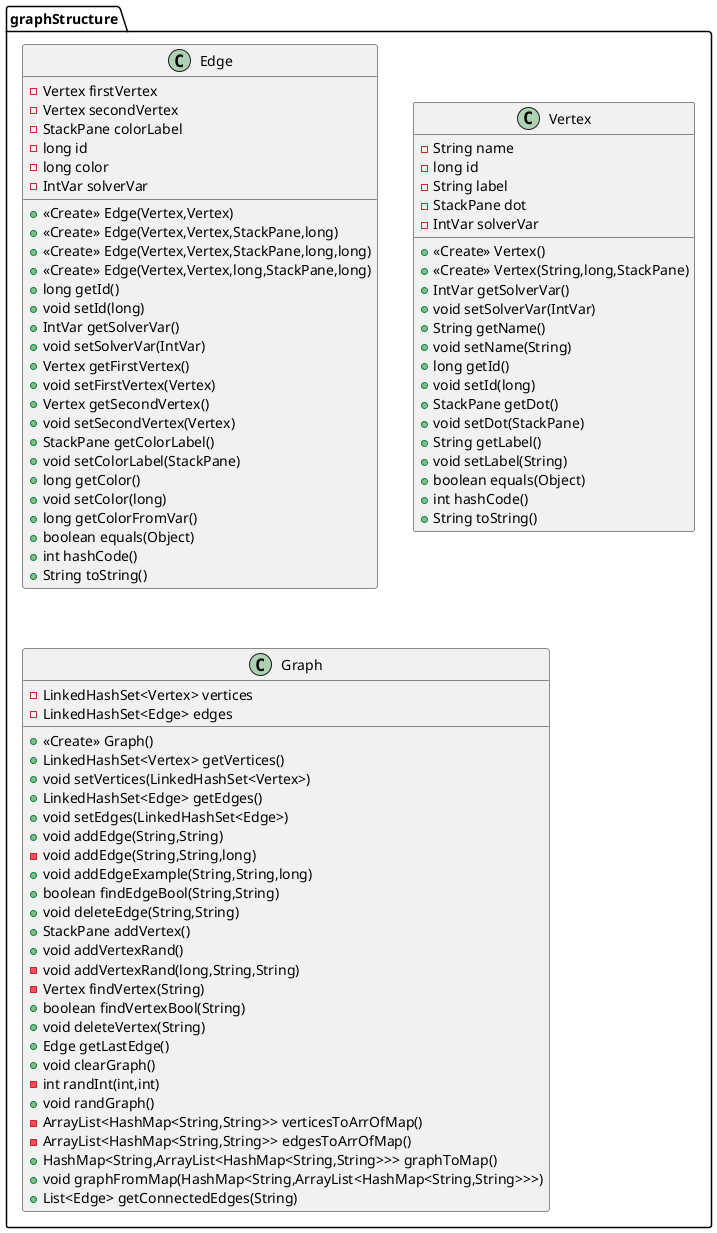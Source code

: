 @startuml
class graphStructure.Edge {
- Vertex firstVertex
- Vertex secondVertex
- StackPane colorLabel
- long id
- long color
- IntVar solverVar
+ <<Create>> Edge(Vertex,Vertex)
+ <<Create>> Edge(Vertex,Vertex,StackPane,long)
+ <<Create>> Edge(Vertex,Vertex,StackPane,long,long)
+ <<Create>> Edge(Vertex,Vertex,long,StackPane,long)
+ long getId()
+ void setId(long)
+ IntVar getSolverVar()
+ void setSolverVar(IntVar)
+ Vertex getFirstVertex()
+ void setFirstVertex(Vertex)
+ Vertex getSecondVertex()
+ void setSecondVertex(Vertex)
+ StackPane getColorLabel()
+ void setColorLabel(StackPane)
+ long getColor()
+ void setColor(long)
+ long getColorFromVar()
+ boolean equals(Object)
+ int hashCode()
+ String toString()
}
class graphStructure.Vertex {
- String name
- long id
- String label
- StackPane dot
- IntVar solverVar
+ <<Create>> Vertex()
+ <<Create>> Vertex(String,long,StackPane)
+ IntVar getSolverVar()
+ void setSolverVar(IntVar)
+ String getName()
+ void setName(String)
+ long getId()
+ void setId(long)
+ StackPane getDot()
+ void setDot(StackPane)
+ String getLabel()
+ void setLabel(String)
+ boolean equals(Object)
+ int hashCode()
+ String toString()
}
class graphStructure.Graph {
- LinkedHashSet<Vertex> vertices
- LinkedHashSet<Edge> edges
+ <<Create>> Graph()
+ LinkedHashSet<Vertex> getVertices()
+ void setVertices(LinkedHashSet<Vertex>)
+ LinkedHashSet<Edge> getEdges()
+ void setEdges(LinkedHashSet<Edge>)
+ void addEdge(String,String)
- void addEdge(String,String,long)
+ void addEdgeExample(String,String,long)
+ boolean findEdgeBool(String,String)
+ void deleteEdge(String,String)
+ StackPane addVertex()
+ void addVertexRand()
- void addVertexRand(long,String,String)
- Vertex findVertex(String)
+ boolean findVertexBool(String)
+ void deleteVertex(String)
+ Edge getLastEdge()
+ void clearGraph()
- int randInt(int,int)
+ void randGraph()
- ArrayList<HashMap<String,String>> verticesToArrOfMap()
- ArrayList<HashMap<String,String>> edgesToArrOfMap()
+ HashMap<String,ArrayList<HashMap<String,String>>> graphToMap()
+ void graphFromMap(HashMap<String,ArrayList<HashMap<String,String>>>)
+ List<Edge> getConnectedEdges(String)
}
@enduml